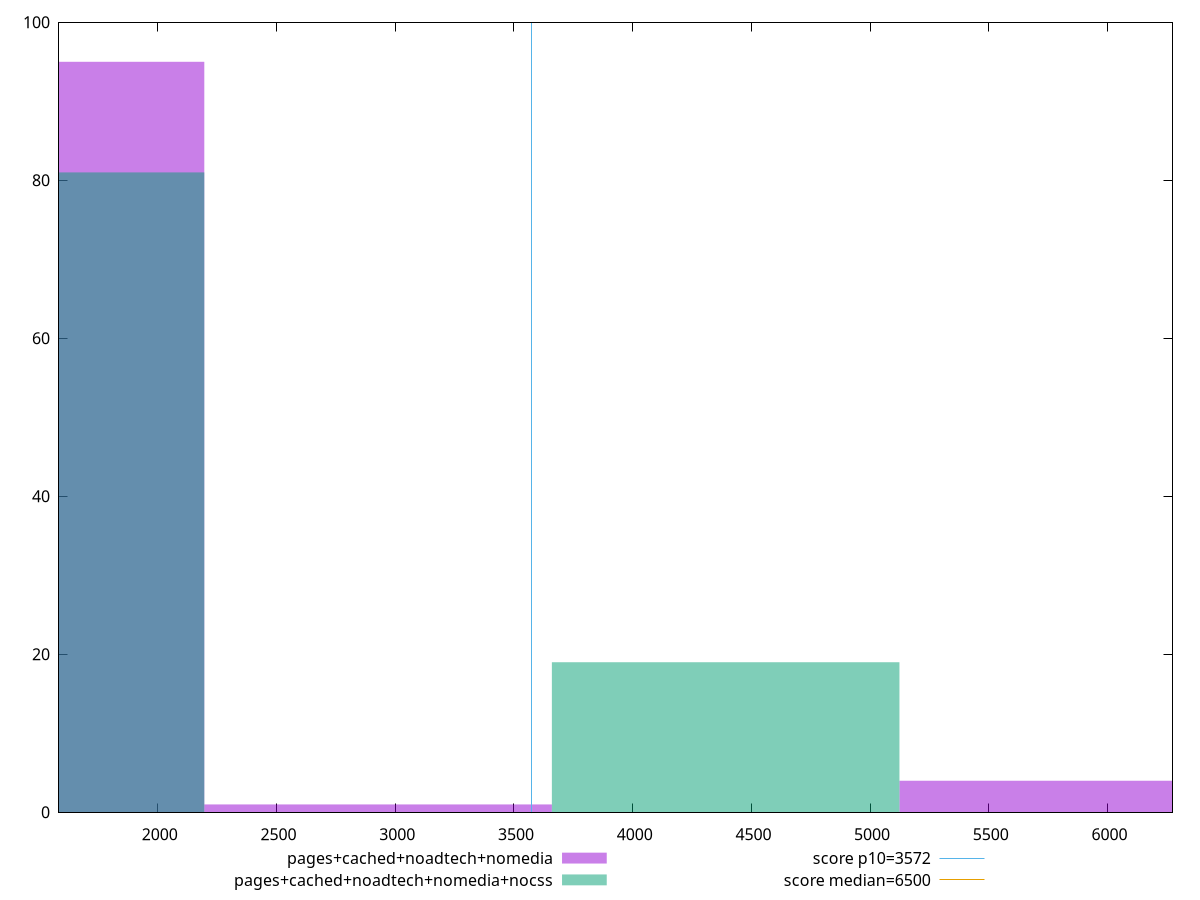 reset

$pagesCachedNoadtechNomedia <<EOF
2927.7477988402666 1
1463.8738994201333 95
5855.495597680533 4
EOF

$pagesCachedNoadtechNomediaNocss <<EOF
4391.6216982604 19
1463.8738994201333 81
EOF

set key outside below
set boxwidth 1463.8738994201333
set xrange [1583.8697000000002:6273.5623]
set yrange [0:100]
set trange [0:100]
set style fill transparent solid 0.5 noborder

set parametric
set terminal svg size 640, 500 enhanced background rgb 'white'
set output "report_00026_2021-02-22T21:38:55.199Z/first-cpu-idle/comparison/histogram/3_vs_4.svg"

plot $pagesCachedNoadtechNomedia title "pages+cached+noadtech+nomedia" with boxes, \
     $pagesCachedNoadtechNomediaNocss title "pages+cached+noadtech+nomedia+nocss" with boxes, \
     3572,t title "score p10=3572", \
     6500,t title "score median=6500"

reset
